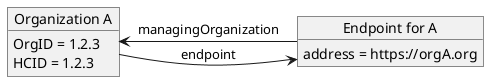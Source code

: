 @startuml dir-org-specific-endpoint-self.png
hide footbox

object "Organization A" as OrganizationA
OrganizationA : OrgID = 1.2.3
OrganizationA : HCID = 1.2.3

object "Endpoint for A" as EndpointA
EndpointA : address = https://orgA.org

OrganizationA -> EndpointA : endpoint
OrganizationA <- EndpointA : managingOrganization

@enduml
